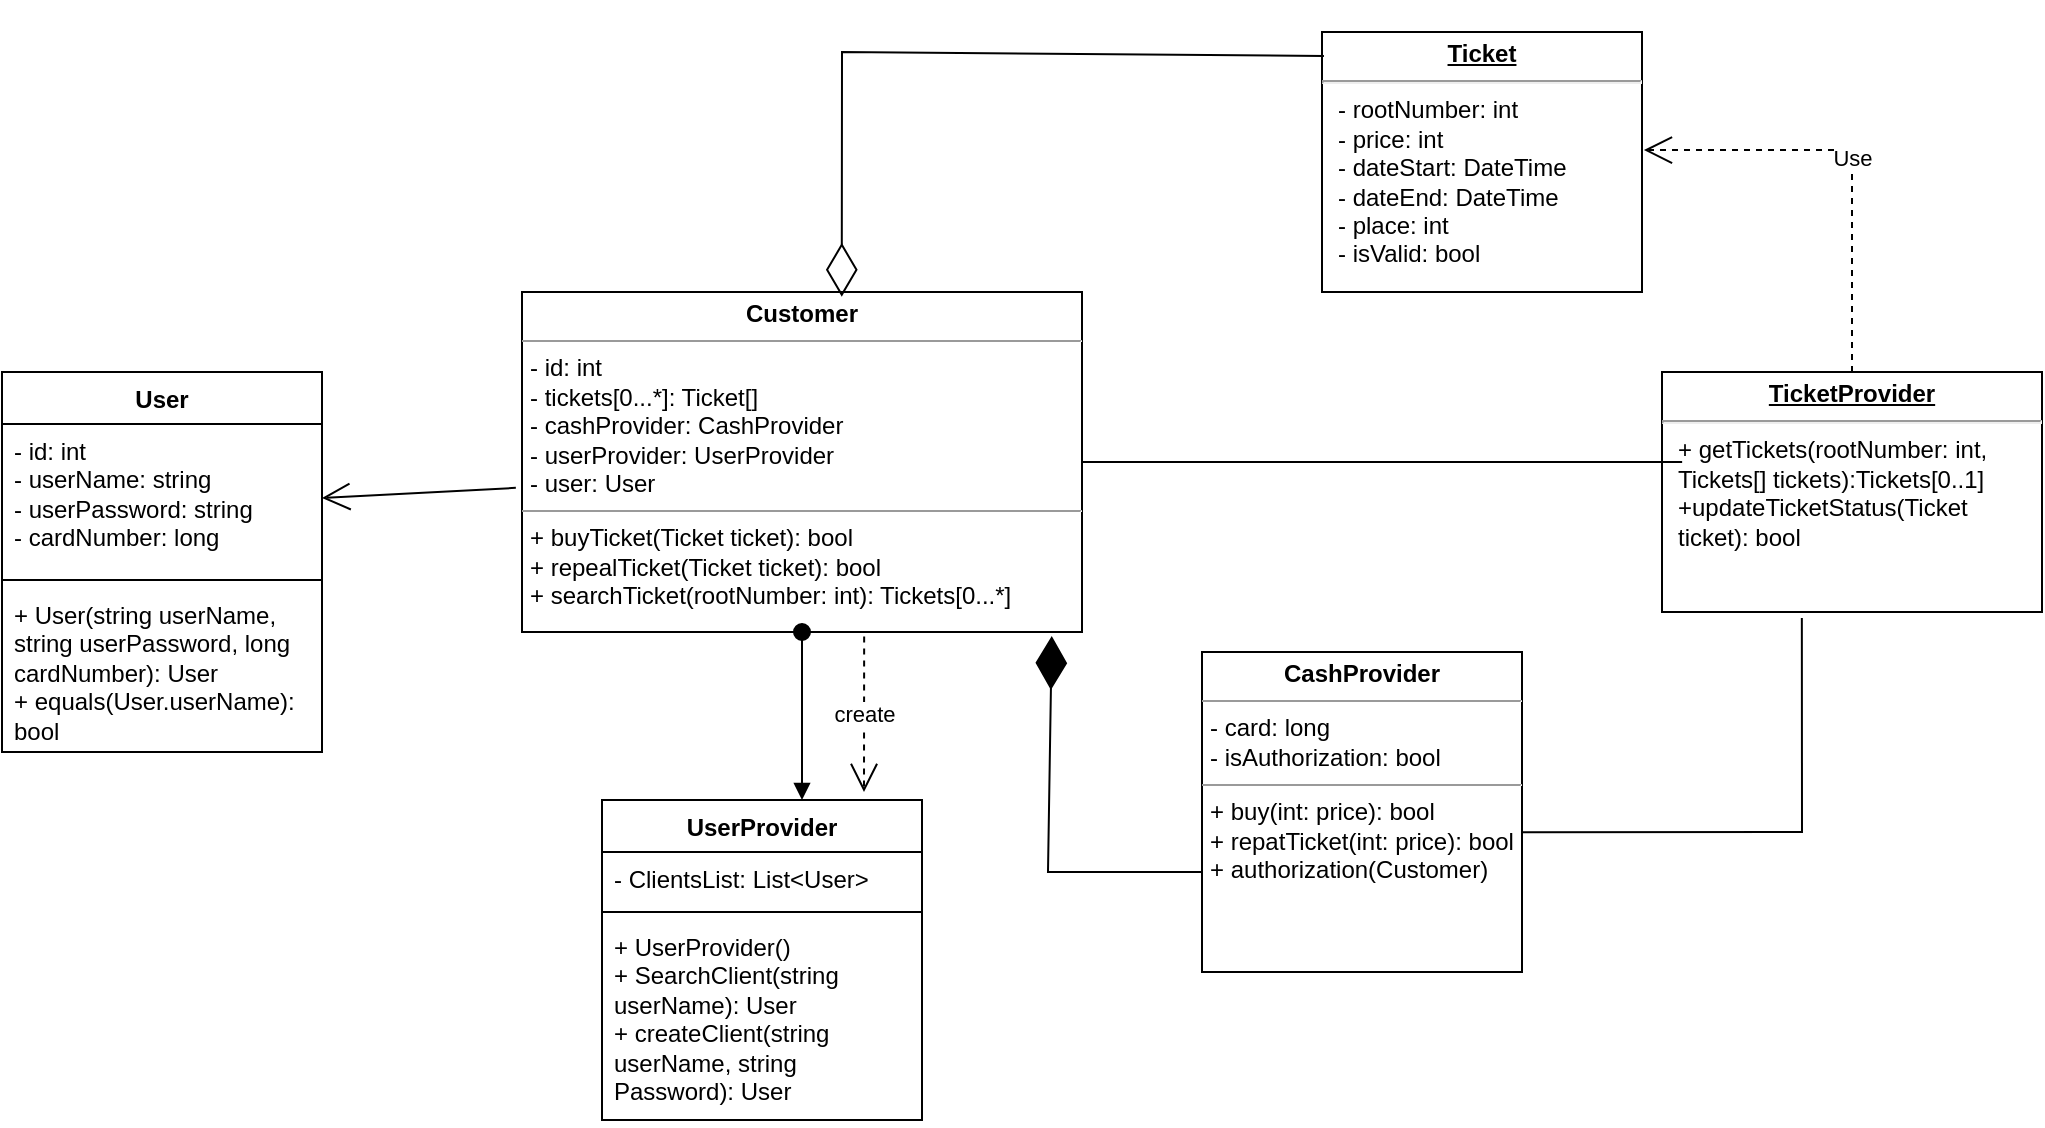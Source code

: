 <mxfile version="23.1.2" type="github">
  <diagram name="Страница — 1" id="Fu36fv03LQxThLSLdEEK">
    <mxGraphModel dx="2072" dy="1122" grid="1" gridSize="10" guides="1" tooltips="1" connect="1" arrows="1" fold="1" page="1" pageScale="1" pageWidth="1600" pageHeight="900" math="0" shadow="0">
      <root>
        <mxCell id="0" />
        <mxCell id="1" parent="0" />
        <mxCell id="EQ4r3sX3pM-trkC5-rVK-1" value="&lt;p style=&quot;margin:0px;margin-top:4px;text-align:center;&quot;&gt;&lt;b&gt;Customer&lt;/b&gt;&lt;/p&gt;&lt;hr size=&quot;1&quot;&gt;&lt;p style=&quot;margin:0px;margin-left:4px;&quot;&gt;- id: int&lt;br&gt;- tickets[0...*]: Ticket[]&lt;/p&gt;&lt;p style=&quot;margin:0px;margin-left:4px;&quot;&gt;- cashProvider: CashProvider&lt;/p&gt;&lt;p style=&quot;margin:0px;margin-left:4px;&quot;&gt;- userProvider: UserProvider&lt;/p&gt;&lt;p style=&quot;margin:0px;margin-left:4px;&quot;&gt;- user: User&lt;/p&gt;&lt;hr size=&quot;1&quot;&gt;&lt;p style=&quot;margin:0px;margin-left:4px;&quot;&gt;+ buyTicket(Ticket ticket): bool&lt;/p&gt;&lt;p style=&quot;margin:0px;margin-left:4px;&quot;&gt;+ repealTicket(Ticket ticket): bool&lt;br&gt;+ searchTicket(rootNumber: int): Tickets[0...*]&lt;/p&gt;" style="verticalAlign=top;align=left;overflow=fill;fontSize=12;fontFamily=Helvetica;html=1;whiteSpace=wrap;" vertex="1" parent="1">
          <mxGeometry x="420" y="360" width="280" height="170" as="geometry" />
        </mxCell>
        <mxCell id="EQ4r3sX3pM-trkC5-rVK-4" value="&lt;p style=&quot;margin:0px;margin-top:4px;text-align:center;text-decoration:underline;&quot;&gt;&lt;b&gt;Ticket&lt;/b&gt;&lt;/p&gt;&lt;hr&gt;&lt;p style=&quot;margin:0px;margin-left:8px;&quot;&gt;- rootNumber: int&lt;/p&gt;&lt;p style=&quot;margin:0px;margin-left:8px;&quot;&gt;- price: int&lt;/p&gt;&lt;p style=&quot;margin:0px;margin-left:8px;&quot;&gt;- dateStart: DateTime&lt;/p&gt;&lt;p style=&quot;margin:0px;margin-left:8px;&quot;&gt;- dateEnd: DateTime&lt;/p&gt;&lt;p style=&quot;margin:0px;margin-left:8px;&quot;&gt;- place: int&lt;/p&gt;&lt;p style=&quot;margin:0px;margin-left:8px;&quot;&gt;- isValid: bool&lt;/p&gt;" style="verticalAlign=top;align=left;overflow=fill;fontSize=12;fontFamily=Helvetica;html=1;whiteSpace=wrap;" vertex="1" parent="1">
          <mxGeometry x="820" y="230" width="160" height="130" as="geometry" />
        </mxCell>
        <mxCell id="EQ4r3sX3pM-trkC5-rVK-5" value="&lt;p style=&quot;margin:0px;margin-top:4px;text-align:center;text-decoration:underline;&quot;&gt;&lt;b&gt;TicketProvider&lt;/b&gt;&lt;/p&gt;&lt;hr&gt;&lt;p style=&quot;margin:0px;margin-left:8px;&quot;&gt;+ getTickets(rootNumber: int, Tickets[] tickets):Tickets[0..1]&lt;/p&gt;&lt;p style=&quot;margin:0px;margin-left:8px;&quot;&gt;+updateTicketStatus(Ticket ticket): bool&amp;nbsp;&lt;/p&gt;" style="verticalAlign=top;align=left;overflow=fill;fontSize=12;fontFamily=Helvetica;html=1;whiteSpace=wrap;" vertex="1" parent="1">
          <mxGeometry x="990" y="400" width="190" height="120" as="geometry" />
        </mxCell>
        <mxCell id="EQ4r3sX3pM-trkC5-rVK-6" value="&lt;p style=&quot;margin:0px;margin-top:4px;text-align:center;&quot;&gt;&lt;b&gt;CashProvider&lt;/b&gt;&lt;/p&gt;&lt;hr size=&quot;1&quot;&gt;&lt;p style=&quot;margin:0px;margin-left:4px;&quot;&gt;- card: long&lt;/p&gt;&lt;p style=&quot;margin:0px;margin-left:4px;&quot;&gt;- isAuthorization: bool&lt;/p&gt;&lt;hr size=&quot;1&quot;&gt;&lt;p style=&quot;margin:0px;margin-left:4px;&quot;&gt;+&amp;nbsp;&lt;span style=&quot;background-color: initial;&quot;&gt;buy(int: price): bool&lt;/span&gt;&lt;/p&gt;&lt;p style=&quot;margin:0px;margin-left:4px;&quot;&gt;+ repatTicket(int: price): bool&lt;/p&gt;&lt;p style=&quot;margin:0px;margin-left:4px;&quot;&gt;+ authorization(Customer)&lt;/p&gt;" style="verticalAlign=top;align=left;overflow=fill;fontSize=12;fontFamily=Helvetica;html=1;whiteSpace=wrap;" vertex="1" parent="1">
          <mxGeometry x="760" y="540" width="160" height="160" as="geometry" />
        </mxCell>
        <mxCell id="EQ4r3sX3pM-trkC5-rVK-7" value="Use" style="endArrow=open;endSize=12;dashed=1;html=1;rounded=0;exitX=0.5;exitY=0;exitDx=0;exitDy=0;entryX=1.006;entryY=0.454;entryDx=0;entryDy=0;entryPerimeter=0;" edge="1" parent="1" source="EQ4r3sX3pM-trkC5-rVK-5" target="EQ4r3sX3pM-trkC5-rVK-4">
          <mxGeometry width="160" relative="1" as="geometry">
            <mxPoint x="1080" y="390" as="sourcePoint" />
            <mxPoint x="880" y="150" as="targetPoint" />
            <Array as="points">
              <mxPoint x="1085" y="289" />
            </Array>
          </mxGeometry>
        </mxCell>
        <mxCell id="EQ4r3sX3pM-trkC5-rVK-8" value="" style="endArrow=none;html=1;rounded=0;entryX=1;entryY=0.563;entryDx=0;entryDy=0;entryPerimeter=0;exitX=0.368;exitY=1.025;exitDx=0;exitDy=0;exitPerimeter=0;" edge="1" parent="1" source="EQ4r3sX3pM-trkC5-rVK-5" target="EQ4r3sX3pM-trkC5-rVK-6">
          <mxGeometry width="50" height="50" relative="1" as="geometry">
            <mxPoint x="1100" y="750" as="sourcePoint" />
            <mxPoint x="1080" y="730" as="targetPoint" />
            <Array as="points">
              <mxPoint x="1060" y="630" />
            </Array>
          </mxGeometry>
        </mxCell>
        <mxCell id="EQ4r3sX3pM-trkC5-rVK-9" value="" style="endArrow=diamondThin;endFill=0;endSize=24;html=1;rounded=0;entryX=0.571;entryY=0.014;entryDx=0;entryDy=0;entryPerimeter=0;exitX=0.006;exitY=0.092;exitDx=0;exitDy=0;exitPerimeter=0;" edge="1" parent="1" source="EQ4r3sX3pM-trkC5-rVK-4" target="EQ4r3sX3pM-trkC5-rVK-1">
          <mxGeometry width="160" relative="1" as="geometry">
            <mxPoint x="710" y="190" as="sourcePoint" />
            <mxPoint x="620" y="230" as="targetPoint" />
            <Array as="points">
              <mxPoint x="580" y="240" />
            </Array>
          </mxGeometry>
        </mxCell>
        <mxCell id="EQ4r3sX3pM-trkC5-rVK-10" value="" style="endArrow=none;html=1;rounded=0;entryX=0.053;entryY=0.375;entryDx=0;entryDy=0;entryPerimeter=0;" edge="1" parent="1" source="EQ4r3sX3pM-trkC5-rVK-1" target="EQ4r3sX3pM-trkC5-rVK-5">
          <mxGeometry width="50" height="50" relative="1" as="geometry">
            <mxPoint x="900" y="590" as="sourcePoint" />
            <mxPoint x="950" y="540" as="targetPoint" />
          </mxGeometry>
        </mxCell>
        <mxCell id="EQ4r3sX3pM-trkC5-rVK-11" value="" style="endArrow=diamondThin;endFill=1;endSize=24;html=1;rounded=0;entryX=0.946;entryY=1.012;entryDx=0;entryDy=0;entryPerimeter=0;" edge="1" parent="1" target="EQ4r3sX3pM-trkC5-rVK-1">
          <mxGeometry width="160" relative="1" as="geometry">
            <mxPoint x="760" y="650" as="sourcePoint" />
            <mxPoint x="680" y="560" as="targetPoint" />
            <Array as="points">
              <mxPoint x="683" y="650" />
            </Array>
          </mxGeometry>
        </mxCell>
        <mxCell id="EQ4r3sX3pM-trkC5-rVK-12" value="UserProvider" style="swimlane;fontStyle=1;align=center;verticalAlign=top;childLayout=stackLayout;horizontal=1;startSize=26;horizontalStack=0;resizeParent=1;resizeParentMax=0;resizeLast=0;collapsible=1;marginBottom=0;whiteSpace=wrap;html=1;" vertex="1" parent="1">
          <mxGeometry x="460" y="614" width="160" height="160" as="geometry" />
        </mxCell>
        <mxCell id="EQ4r3sX3pM-trkC5-rVK-13" value="- ClientsList: List&amp;lt;User&amp;gt;" style="text;strokeColor=none;fillColor=none;align=left;verticalAlign=top;spacingLeft=4;spacingRight=4;overflow=hidden;rotatable=0;points=[[0,0.5],[1,0.5]];portConstraint=eastwest;whiteSpace=wrap;html=1;" vertex="1" parent="EQ4r3sX3pM-trkC5-rVK-12">
          <mxGeometry y="26" width="160" height="26" as="geometry" />
        </mxCell>
        <mxCell id="EQ4r3sX3pM-trkC5-rVK-14" value="" style="line;strokeWidth=1;fillColor=none;align=left;verticalAlign=middle;spacingTop=-1;spacingLeft=3;spacingRight=3;rotatable=0;labelPosition=right;points=[];portConstraint=eastwest;strokeColor=inherit;" vertex="1" parent="EQ4r3sX3pM-trkC5-rVK-12">
          <mxGeometry y="52" width="160" height="8" as="geometry" />
        </mxCell>
        <mxCell id="EQ4r3sX3pM-trkC5-rVK-15" value="+ UserProvider()&lt;br&gt;+ SearchClient(string userName): User&lt;br&gt;+ createClient(string userName, string Password): User" style="text;strokeColor=none;fillColor=none;align=left;verticalAlign=top;spacingLeft=4;spacingRight=4;overflow=hidden;rotatable=0;points=[[0,0.5],[1,0.5]];portConstraint=eastwest;whiteSpace=wrap;html=1;" vertex="1" parent="EQ4r3sX3pM-trkC5-rVK-12">
          <mxGeometry y="60" width="160" height="100" as="geometry" />
        </mxCell>
        <mxCell id="EQ4r3sX3pM-trkC5-rVK-17" value="create" style="endArrow=open;endSize=12;dashed=1;html=1;rounded=0;exitX=0.611;exitY=1.013;exitDx=0;exitDy=0;exitPerimeter=0;" edge="1" parent="EQ4r3sX3pM-trkC5-rVK-12" source="EQ4r3sX3pM-trkC5-rVK-1">
          <mxGeometry width="160" relative="1" as="geometry">
            <mxPoint x="30" y="-4" as="sourcePoint" />
            <mxPoint x="131" y="-4" as="targetPoint" />
          </mxGeometry>
        </mxCell>
        <mxCell id="EQ4r3sX3pM-trkC5-rVK-16" value="" style="html=1;verticalAlign=bottom;startArrow=oval;startFill=1;endArrow=block;startSize=8;curved=0;rounded=0;exitX=0.5;exitY=1;exitDx=0;exitDy=0;entryX=0.625;entryY=0;entryDx=0;entryDy=0;entryPerimeter=0;" edge="1" parent="1" source="EQ4r3sX3pM-trkC5-rVK-1" target="EQ4r3sX3pM-trkC5-rVK-12">
          <mxGeometry width="60" relative="1" as="geometry">
            <mxPoint x="440" y="580" as="sourcePoint" />
            <mxPoint x="500" y="580" as="targetPoint" />
          </mxGeometry>
        </mxCell>
        <mxCell id="EQ4r3sX3pM-trkC5-rVK-18" value="User" style="swimlane;fontStyle=1;align=center;verticalAlign=top;childLayout=stackLayout;horizontal=1;startSize=26;horizontalStack=0;resizeParent=1;resizeParentMax=0;resizeLast=0;collapsible=1;marginBottom=0;whiteSpace=wrap;html=1;" vertex="1" parent="1">
          <mxGeometry x="160" y="400" width="160" height="190" as="geometry" />
        </mxCell>
        <mxCell id="EQ4r3sX3pM-trkC5-rVK-19" value="- id: int&lt;br&gt;- userName: string&lt;br&gt;- userPassword: string&lt;br&gt;- cardNumber: long" style="text;strokeColor=none;fillColor=none;align=left;verticalAlign=top;spacingLeft=4;spacingRight=4;overflow=hidden;rotatable=0;points=[[0,0.5],[1,0.5]];portConstraint=eastwest;whiteSpace=wrap;html=1;" vertex="1" parent="EQ4r3sX3pM-trkC5-rVK-18">
          <mxGeometry y="26" width="160" height="74" as="geometry" />
        </mxCell>
        <mxCell id="EQ4r3sX3pM-trkC5-rVK-20" value="" style="line;strokeWidth=1;fillColor=none;align=left;verticalAlign=middle;spacingTop=-1;spacingLeft=3;spacingRight=3;rotatable=0;labelPosition=right;points=[];portConstraint=eastwest;strokeColor=inherit;" vertex="1" parent="EQ4r3sX3pM-trkC5-rVK-18">
          <mxGeometry y="100" width="160" height="8" as="geometry" />
        </mxCell>
        <mxCell id="EQ4r3sX3pM-trkC5-rVK-21" value="+ User(string userName, string userPassword, long cardNumber): User&lt;br&gt;+ equals(User.userName): bool" style="text;strokeColor=none;fillColor=none;align=left;verticalAlign=top;spacingLeft=4;spacingRight=4;overflow=hidden;rotatable=0;points=[[0,0.5],[1,0.5]];portConstraint=eastwest;whiteSpace=wrap;html=1;" vertex="1" parent="EQ4r3sX3pM-trkC5-rVK-18">
          <mxGeometry y="108" width="160" height="82" as="geometry" />
        </mxCell>
        <mxCell id="EQ4r3sX3pM-trkC5-rVK-22" value="" style="endArrow=open;endFill=1;endSize=12;html=1;rounded=0;entryX=1;entryY=0.5;entryDx=0;entryDy=0;exitX=-0.011;exitY=0.576;exitDx=0;exitDy=0;exitPerimeter=0;" edge="1" parent="1" source="EQ4r3sX3pM-trkC5-rVK-1" target="EQ4r3sX3pM-trkC5-rVK-19">
          <mxGeometry width="160" relative="1" as="geometry">
            <mxPoint x="300" y="300" as="sourcePoint" />
            <mxPoint x="460" y="300" as="targetPoint" />
          </mxGeometry>
        </mxCell>
      </root>
    </mxGraphModel>
  </diagram>
</mxfile>
